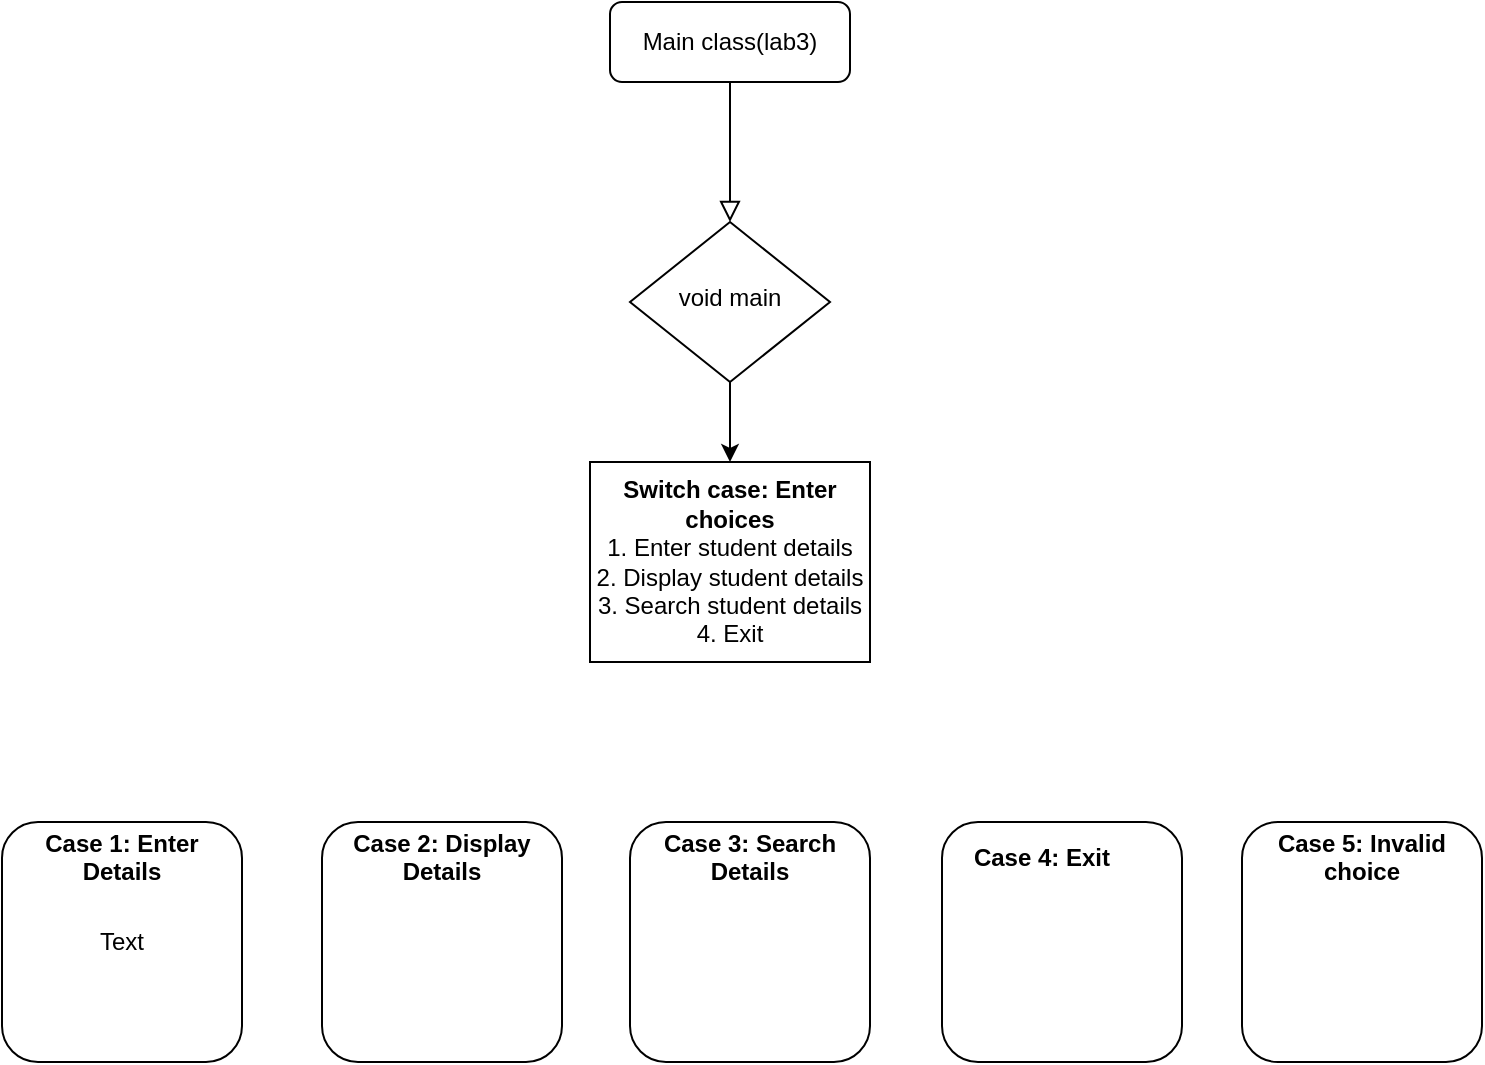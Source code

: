 <mxfile version="20.8.20" type="device"><diagram id="C5RBs43oDa-KdzZeNtuy" name="Page-1"><mxGraphModel dx="1050" dy="573" grid="1" gridSize="10" guides="1" tooltips="1" connect="1" arrows="1" fold="1" page="1" pageScale="1" pageWidth="827" pageHeight="1169" math="0" shadow="0"><root><mxCell id="WIyWlLk6GJQsqaUBKTNV-0"/><mxCell id="WIyWlLk6GJQsqaUBKTNV-1" parent="WIyWlLk6GJQsqaUBKTNV-0"/><mxCell id="WIyWlLk6GJQsqaUBKTNV-2" value="" style="rounded=0;html=1;jettySize=auto;orthogonalLoop=1;fontSize=11;endArrow=block;endFill=0;endSize=8;strokeWidth=1;shadow=0;labelBackgroundColor=none;edgeStyle=orthogonalEdgeStyle;" parent="WIyWlLk6GJQsqaUBKTNV-1" source="WIyWlLk6GJQsqaUBKTNV-3" target="WIyWlLk6GJQsqaUBKTNV-6" edge="1"><mxGeometry relative="1" as="geometry"/></mxCell><mxCell id="WIyWlLk6GJQsqaUBKTNV-3" value="Main class(lab3)" style="rounded=1;whiteSpace=wrap;html=1;fontSize=12;glass=0;strokeWidth=1;shadow=0;" parent="WIyWlLk6GJQsqaUBKTNV-1" vertex="1"><mxGeometry x="354" y="60" width="120" height="40" as="geometry"/></mxCell><mxCell id="WIyWlLk6GJQsqaUBKTNV-6" value="void main" style="rhombus;whiteSpace=wrap;html=1;shadow=0;fontFamily=Helvetica;fontSize=12;align=center;strokeWidth=1;spacing=6;spacingTop=-4;" parent="WIyWlLk6GJQsqaUBKTNV-1" vertex="1"><mxGeometry x="364" y="170" width="100" height="80" as="geometry"/></mxCell><mxCell id="gUMsMdNWxMfkgp2k_JFX-1" value="&lt;b&gt;Switch case: Enter choices&lt;/b&gt;&lt;br&gt;&lt;div&gt;1. Enter student details&lt;/div&gt;&lt;div&gt;2. Display student details&lt;/div&gt;&lt;div&gt;3. Search student details&lt;/div&gt;&lt;div&gt;4. Exit&lt;/div&gt;" style="rounded=0;whiteSpace=wrap;html=1;" vertex="1" parent="WIyWlLk6GJQsqaUBKTNV-1"><mxGeometry x="344" y="290" width="140" height="100" as="geometry"/></mxCell><mxCell id="gUMsMdNWxMfkgp2k_JFX-4" value="" style="endArrow=classic;html=1;rounded=0;entryX=0.5;entryY=0;entryDx=0;entryDy=0;exitX=0.5;exitY=1;exitDx=0;exitDy=0;" edge="1" parent="WIyWlLk6GJQsqaUBKTNV-1" source="WIyWlLk6GJQsqaUBKTNV-6" target="gUMsMdNWxMfkgp2k_JFX-1"><mxGeometry width="50" height="50" relative="1" as="geometry"><mxPoint x="390" y="270" as="sourcePoint"/><mxPoint x="440" y="220" as="targetPoint"/></mxGeometry></mxCell><mxCell id="gUMsMdNWxMfkgp2k_JFX-5" value="" style="rounded=1;whiteSpace=wrap;html=1;" vertex="1" parent="WIyWlLk6GJQsqaUBKTNV-1"><mxGeometry x="520" y="470" width="120" height="120" as="geometry"/></mxCell><mxCell id="gUMsMdNWxMfkgp2k_JFX-6" value="" style="rounded=1;whiteSpace=wrap;html=1;" vertex="1" parent="WIyWlLk6GJQsqaUBKTNV-1"><mxGeometry x="364" y="470" width="120" height="120" as="geometry"/></mxCell><mxCell id="gUMsMdNWxMfkgp2k_JFX-7" value="" style="rounded=1;whiteSpace=wrap;html=1;" vertex="1" parent="WIyWlLk6GJQsqaUBKTNV-1"><mxGeometry x="210" y="470" width="120" height="120" as="geometry"/></mxCell><mxCell id="gUMsMdNWxMfkgp2k_JFX-8" value="" style="rounded=1;whiteSpace=wrap;html=1;" vertex="1" parent="WIyWlLk6GJQsqaUBKTNV-1"><mxGeometry x="50" y="470" width="120" height="120" as="geometry"/></mxCell><mxCell id="gUMsMdNWxMfkgp2k_JFX-9" value="" style="rounded=1;whiteSpace=wrap;html=1;" vertex="1" parent="WIyWlLk6GJQsqaUBKTNV-1"><mxGeometry x="670" y="470" width="120" height="120" as="geometry"/></mxCell><mxCell id="gUMsMdNWxMfkgp2k_JFX-10" value="&lt;b&gt;Case 1: Enter Details&lt;br&gt;&lt;br&gt;&lt;/b&gt;" style="text;html=1;strokeColor=none;fillColor=none;align=center;verticalAlign=middle;whiteSpace=wrap;rounded=0;" vertex="1" parent="WIyWlLk6GJQsqaUBKTNV-1"><mxGeometry x="50" y="480" width="120" height="30" as="geometry"/></mxCell><mxCell id="gUMsMdNWxMfkgp2k_JFX-11" value="&lt;b&gt;Case 4: Exit&lt;br&gt;&lt;br&gt;&lt;/b&gt;" style="text;html=1;strokeColor=none;fillColor=none;align=center;verticalAlign=middle;whiteSpace=wrap;rounded=0;" vertex="1" parent="WIyWlLk6GJQsqaUBKTNV-1"><mxGeometry x="510" y="480" width="120" height="30" as="geometry"/></mxCell><mxCell id="gUMsMdNWxMfkgp2k_JFX-12" value="&lt;b&gt;Case 5: Invalid choice&lt;br&gt;&lt;br&gt;&lt;/b&gt;" style="text;html=1;strokeColor=none;fillColor=none;align=center;verticalAlign=middle;whiteSpace=wrap;rounded=0;" vertex="1" parent="WIyWlLk6GJQsqaUBKTNV-1"><mxGeometry x="670" y="480" width="120" height="30" as="geometry"/></mxCell><mxCell id="gUMsMdNWxMfkgp2k_JFX-13" value="&lt;b&gt;Case 3: Search Details&lt;br&gt;&lt;br&gt;&lt;/b&gt;" style="text;html=1;strokeColor=none;fillColor=none;align=center;verticalAlign=middle;whiteSpace=wrap;rounded=0;" vertex="1" parent="WIyWlLk6GJQsqaUBKTNV-1"><mxGeometry x="364" y="480" width="120" height="30" as="geometry"/></mxCell><mxCell id="gUMsMdNWxMfkgp2k_JFX-14" value="&lt;b&gt;Case 2: Display Details&lt;br&gt;&lt;br&gt;&lt;/b&gt;" style="text;html=1;strokeColor=none;fillColor=none;align=center;verticalAlign=middle;whiteSpace=wrap;rounded=0;" vertex="1" parent="WIyWlLk6GJQsqaUBKTNV-1"><mxGeometry x="210" y="480" width="120" height="30" as="geometry"/></mxCell><mxCell id="gUMsMdNWxMfkgp2k_JFX-15" value="Text" style="text;html=1;strokeColor=none;fillColor=none;align=center;verticalAlign=middle;whiteSpace=wrap;rounded=0;" vertex="1" parent="WIyWlLk6GJQsqaUBKTNV-1"><mxGeometry x="80" y="515" width="60" height="30" as="geometry"/></mxCell></root></mxGraphModel></diagram></mxfile>